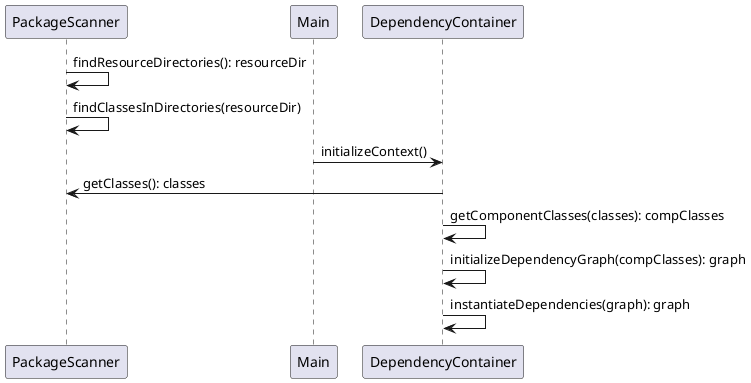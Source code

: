 @startuml

PackageScanner -> PackageScanner: findResourceDirectories(): resourceDir
PackageScanner -> PackageScanner: findClassesInDirectories(resourceDir)

Main -> DependencyContainer: initializeContext()

DependencyContainer -> PackageScanner: getClasses(): classes
DependencyContainer -> DependencyContainer: getComponentClasses(classes): compClasses
DependencyContainer -> DependencyContainer: initializeDependencyGraph(compClasses): graph
DependencyContainer -> DependencyContainer: instantiateDependencies(graph): graph

@enduml

